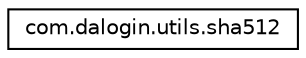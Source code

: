 digraph "Graphical Class Hierarchy"
{
  edge [fontname="Helvetica",fontsize="10",labelfontname="Helvetica",labelfontsize="10"];
  node [fontname="Helvetica",fontsize="10",shape=record];
  rankdir="LR";
  Node0 [label="com.dalogin.utils.sha512",height=0.2,width=0.4,color="black", fillcolor="white", style="filled",URL="$classcom_1_1dalogin_1_1utils_1_1sha512.html"];
}
